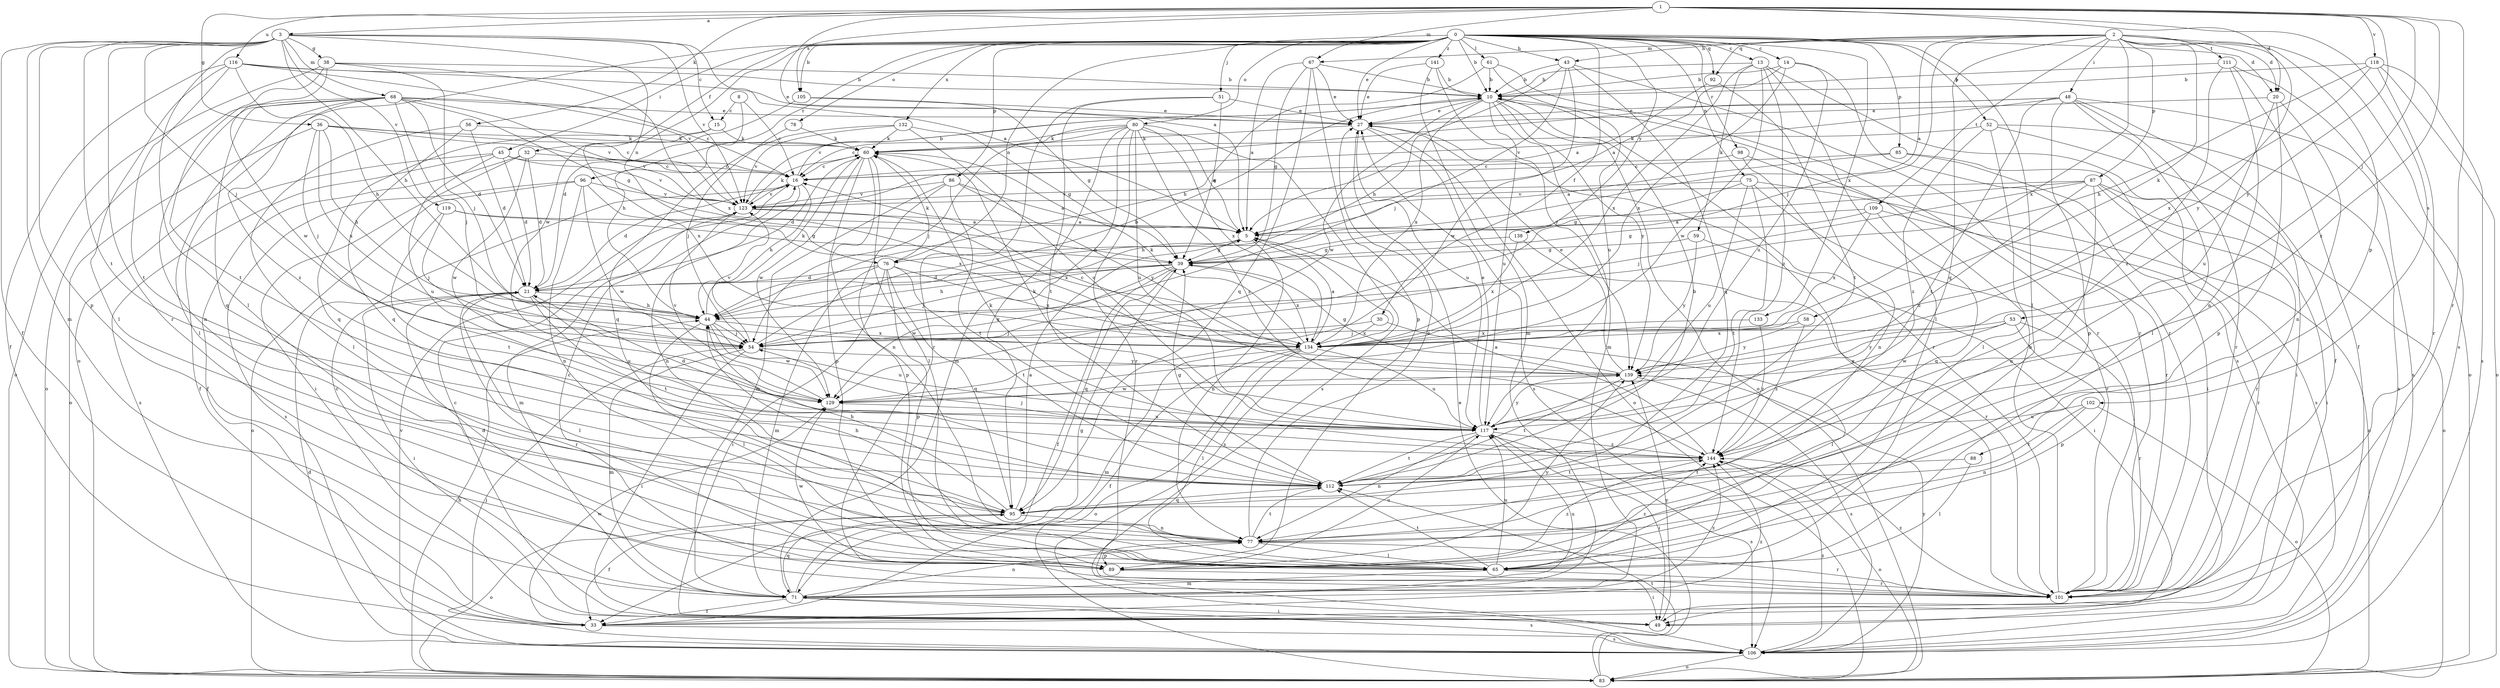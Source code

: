 strict digraph  {
0;
1;
2;
3;
5;
8;
10;
13;
14;
15;
16;
20;
21;
27;
30;
32;
33;
36;
38;
39;
43;
44;
45;
48;
49;
51;
52;
53;
54;
56;
58;
59;
60;
61;
65;
67;
68;
71;
75;
76;
77;
78;
80;
83;
85;
86;
87;
88;
89;
92;
95;
96;
98;
101;
102;
105;
106;
109;
111;
112;
116;
117;
118;
119;
123;
129;
132;
133;
134;
138;
139;
141;
144;
0 -> 10  [label=b];
0 -> 13  [label=c];
0 -> 14  [label=c];
0 -> 20  [label=d];
0 -> 27  [label=e];
0 -> 30  [label=f];
0 -> 32  [label=f];
0 -> 43  [label=h];
0 -> 45  [label=i];
0 -> 51  [label=j];
0 -> 52  [label=j];
0 -> 61  [label=l];
0 -> 65  [label=l];
0 -> 75  [label=n];
0 -> 76  [label=n];
0 -> 78  [label=o];
0 -> 80  [label=o];
0 -> 83  [label=o];
0 -> 85  [label=p];
0 -> 86  [label=p];
0 -> 92  [label=q];
0 -> 96  [label=r];
0 -> 98  [label=r];
0 -> 129  [label=w];
0 -> 132  [label=x];
0 -> 133  [label=x];
0 -> 138  [label=y];
0 -> 141  [label=z];
0 -> 105  [label=b];
1 -> 3  [label=a];
1 -> 5  [label=a];
1 -> 20  [label=d];
1 -> 36  [label=g];
1 -> 53  [label=j];
1 -> 56  [label=k];
1 -> 67  [label=m];
1 -> 101  [label=r];
1 -> 102  [label=s];
1 -> 105  [label=s];
1 -> 116  [label=u];
1 -> 118  [label=v];
1 -> 139  [label=y];
1 -> 144  [label=z];
2 -> 5  [label=a];
2 -> 20  [label=d];
2 -> 43  [label=h];
2 -> 48  [label=i];
2 -> 54  [label=j];
2 -> 58  [label=k];
2 -> 67  [label=m];
2 -> 87  [label=p];
2 -> 88  [label=p];
2 -> 92  [label=q];
2 -> 95  [label=q];
2 -> 106  [label=s];
2 -> 109  [label=t];
2 -> 111  [label=t];
2 -> 134  [label=x];
2 -> 139  [label=y];
3 -> 5  [label=a];
3 -> 15  [label=c];
3 -> 33  [label=f];
3 -> 38  [label=g];
3 -> 44  [label=h];
3 -> 54  [label=j];
3 -> 65  [label=l];
3 -> 68  [label=m];
3 -> 71  [label=m];
3 -> 76  [label=n];
3 -> 89  [label=p];
3 -> 101  [label=r];
3 -> 112  [label=t];
3 -> 119  [label=v];
3 -> 123  [label=v];
5 -> 39  [label=g];
5 -> 76  [label=n];
5 -> 77  [label=n];
5 -> 106  [label=s];
8 -> 15  [label=c];
8 -> 16  [label=c];
8 -> 44  [label=h];
10 -> 27  [label=e];
10 -> 71  [label=m];
10 -> 83  [label=o];
10 -> 101  [label=r];
10 -> 117  [label=u];
10 -> 123  [label=v];
10 -> 129  [label=w];
10 -> 134  [label=x];
10 -> 139  [label=y];
13 -> 10  [label=b];
13 -> 59  [label=k];
13 -> 65  [label=l];
13 -> 106  [label=s];
13 -> 129  [label=w];
13 -> 134  [label=x];
13 -> 144  [label=z];
14 -> 5  [label=a];
14 -> 10  [label=b];
14 -> 101  [label=r];
14 -> 117  [label=u];
14 -> 134  [label=x];
15 -> 60  [label=k];
15 -> 95  [label=q];
15 -> 134  [label=x];
16 -> 10  [label=b];
16 -> 21  [label=d];
16 -> 44  [label=h];
16 -> 77  [label=n];
16 -> 123  [label=v];
20 -> 27  [label=e];
20 -> 77  [label=n];
20 -> 89  [label=p];
20 -> 117  [label=u];
21 -> 44  [label=h];
21 -> 49  [label=i];
21 -> 65  [label=l];
21 -> 101  [label=r];
21 -> 112  [label=t];
21 -> 117  [label=u];
27 -> 60  [label=k];
27 -> 83  [label=o];
27 -> 106  [label=s];
27 -> 117  [label=u];
30 -> 54  [label=j];
30 -> 65  [label=l];
30 -> 134  [label=x];
32 -> 16  [label=c];
32 -> 21  [label=d];
32 -> 33  [label=f];
32 -> 49  [label=i];
32 -> 129  [label=w];
33 -> 106  [label=s];
33 -> 129  [label=w];
33 -> 144  [label=z];
36 -> 16  [label=c];
36 -> 44  [label=h];
36 -> 54  [label=j];
36 -> 60  [label=k];
36 -> 83  [label=o];
36 -> 123  [label=v];
36 -> 134  [label=x];
38 -> 10  [label=b];
38 -> 54  [label=j];
38 -> 83  [label=o];
38 -> 112  [label=t];
38 -> 129  [label=w];
38 -> 134  [label=x];
39 -> 21  [label=d];
39 -> 33  [label=f];
39 -> 44  [label=h];
39 -> 54  [label=j];
39 -> 95  [label=q];
39 -> 129  [label=w];
39 -> 134  [label=x];
43 -> 10  [label=b];
43 -> 44  [label=h];
43 -> 54  [label=j];
43 -> 95  [label=q];
43 -> 101  [label=r];
43 -> 129  [label=w];
44 -> 54  [label=j];
44 -> 60  [label=k];
44 -> 65  [label=l];
44 -> 117  [label=u];
44 -> 129  [label=w];
44 -> 134  [label=x];
45 -> 16  [label=c];
45 -> 21  [label=d];
45 -> 33  [label=f];
45 -> 106  [label=s];
45 -> 117  [label=u];
45 -> 123  [label=v];
48 -> 16  [label=c];
48 -> 27  [label=e];
48 -> 33  [label=f];
48 -> 65  [label=l];
48 -> 89  [label=p];
48 -> 101  [label=r];
48 -> 106  [label=s];
48 -> 112  [label=t];
48 -> 123  [label=v];
49 -> 16  [label=c];
49 -> 139  [label=y];
51 -> 27  [label=e];
51 -> 39  [label=g];
51 -> 101  [label=r];
51 -> 112  [label=t];
52 -> 49  [label=i];
52 -> 60  [label=k];
52 -> 65  [label=l];
52 -> 106  [label=s];
52 -> 144  [label=z];
53 -> 89  [label=p];
53 -> 101  [label=r];
53 -> 129  [label=w];
53 -> 134  [label=x];
53 -> 139  [label=y];
54 -> 10  [label=b];
54 -> 49  [label=i];
54 -> 71  [label=m];
54 -> 123  [label=v];
54 -> 139  [label=y];
56 -> 21  [label=d];
56 -> 60  [label=k];
56 -> 65  [label=l];
56 -> 95  [label=q];
58 -> 54  [label=j];
58 -> 139  [label=y];
58 -> 144  [label=z];
59 -> 39  [label=g];
59 -> 49  [label=i];
59 -> 139  [label=y];
60 -> 16  [label=c];
60 -> 21  [label=d];
60 -> 65  [label=l];
60 -> 77  [label=n];
60 -> 89  [label=p];
60 -> 129  [label=w];
61 -> 10  [label=b];
61 -> 44  [label=h];
61 -> 101  [label=r];
61 -> 117  [label=u];
65 -> 71  [label=m];
65 -> 101  [label=r];
65 -> 112  [label=t];
65 -> 117  [label=u];
65 -> 144  [label=z];
67 -> 5  [label=a];
67 -> 10  [label=b];
67 -> 27  [label=e];
67 -> 39  [label=g];
67 -> 89  [label=p];
67 -> 95  [label=q];
68 -> 16  [label=c];
68 -> 21  [label=d];
68 -> 27  [label=e];
68 -> 39  [label=g];
68 -> 54  [label=j];
68 -> 65  [label=l];
68 -> 77  [label=n];
68 -> 83  [label=o];
68 -> 95  [label=q];
68 -> 123  [label=v];
68 -> 144  [label=z];
71 -> 16  [label=c];
71 -> 33  [label=f];
71 -> 39  [label=g];
71 -> 49  [label=i];
71 -> 77  [label=n];
71 -> 95  [label=q];
71 -> 106  [label=s];
71 -> 117  [label=u];
71 -> 144  [label=z];
75 -> 44  [label=h];
75 -> 83  [label=o];
75 -> 101  [label=r];
75 -> 112  [label=t];
75 -> 117  [label=u];
75 -> 123  [label=v];
76 -> 21  [label=d];
76 -> 49  [label=i];
76 -> 60  [label=k];
76 -> 71  [label=m];
76 -> 89  [label=p];
76 -> 95  [label=q];
76 -> 112  [label=t];
76 -> 134  [label=x];
77 -> 27  [label=e];
77 -> 44  [label=h];
77 -> 65  [label=l];
77 -> 89  [label=p];
77 -> 101  [label=r];
77 -> 112  [label=t];
78 -> 54  [label=j];
78 -> 60  [label=k];
80 -> 5  [label=a];
80 -> 16  [label=c];
80 -> 54  [label=j];
80 -> 60  [label=k];
80 -> 71  [label=m];
80 -> 95  [label=q];
80 -> 101  [label=r];
80 -> 106  [label=s];
80 -> 117  [label=u];
80 -> 134  [label=x];
80 -> 144  [label=z];
83 -> 27  [label=e];
83 -> 44  [label=h];
83 -> 112  [label=t];
85 -> 5  [label=a];
85 -> 16  [label=c];
85 -> 49  [label=i];
85 -> 106  [label=s];
86 -> 5  [label=a];
86 -> 71  [label=m];
86 -> 89  [label=p];
86 -> 112  [label=t];
86 -> 123  [label=v];
86 -> 139  [label=y];
87 -> 39  [label=g];
87 -> 49  [label=i];
87 -> 54  [label=j];
87 -> 77  [label=n];
87 -> 83  [label=o];
87 -> 101  [label=r];
87 -> 117  [label=u];
87 -> 123  [label=v];
88 -> 65  [label=l];
88 -> 112  [label=t];
89 -> 16  [label=c];
89 -> 21  [label=d];
89 -> 49  [label=i];
89 -> 117  [label=u];
89 -> 129  [label=w];
89 -> 139  [label=y];
89 -> 144  [label=z];
92 -> 5  [label=a];
92 -> 112  [label=t];
95 -> 5  [label=a];
95 -> 33  [label=f];
95 -> 44  [label=h];
95 -> 77  [label=n];
95 -> 83  [label=o];
96 -> 77  [label=n];
96 -> 83  [label=o];
96 -> 106  [label=s];
96 -> 123  [label=v];
96 -> 129  [label=w];
96 -> 134  [label=x];
98 -> 16  [label=c];
98 -> 77  [label=n];
98 -> 101  [label=r];
101 -> 10  [label=b];
101 -> 27  [label=e];
101 -> 144  [label=z];
102 -> 77  [label=n];
102 -> 83  [label=o];
102 -> 112  [label=t];
102 -> 117  [label=u];
105 -> 21  [label=d];
105 -> 27  [label=e];
105 -> 39  [label=g];
106 -> 21  [label=d];
106 -> 54  [label=j];
106 -> 83  [label=o];
106 -> 123  [label=v];
106 -> 139  [label=y];
106 -> 144  [label=z];
109 -> 5  [label=a];
109 -> 39  [label=g];
109 -> 95  [label=q];
109 -> 101  [label=r];
109 -> 134  [label=x];
111 -> 10  [label=b];
111 -> 33  [label=f];
111 -> 77  [label=n];
111 -> 83  [label=o];
111 -> 144  [label=z];
112 -> 10  [label=b];
112 -> 39  [label=g];
112 -> 95  [label=q];
116 -> 10  [label=b];
116 -> 27  [label=e];
116 -> 33  [label=f];
116 -> 44  [label=h];
116 -> 65  [label=l];
116 -> 112  [label=t];
116 -> 123  [label=v];
117 -> 21  [label=d];
117 -> 27  [label=e];
117 -> 49  [label=i];
117 -> 60  [label=k];
117 -> 77  [label=n];
117 -> 106  [label=s];
117 -> 112  [label=t];
117 -> 139  [label=y];
117 -> 144  [label=z];
118 -> 10  [label=b];
118 -> 44  [label=h];
118 -> 83  [label=o];
118 -> 101  [label=r];
118 -> 106  [label=s];
118 -> 134  [label=x];
119 -> 5  [label=a];
119 -> 39  [label=g];
119 -> 54  [label=j];
119 -> 112  [label=t];
123 -> 5  [label=a];
123 -> 60  [label=k];
123 -> 71  [label=m];
123 -> 134  [label=x];
129 -> 117  [label=u];
129 -> 123  [label=v];
132 -> 39  [label=g];
132 -> 60  [label=k];
132 -> 95  [label=q];
132 -> 117  [label=u];
132 -> 123  [label=v];
133 -> 134  [label=x];
133 -> 144  [label=z];
134 -> 5  [label=a];
134 -> 33  [label=f];
134 -> 60  [label=k];
134 -> 65  [label=l];
134 -> 71  [label=m];
134 -> 83  [label=o];
134 -> 117  [label=u];
138 -> 39  [label=g];
138 -> 101  [label=r];
138 -> 134  [label=x];
139 -> 16  [label=c];
139 -> 27  [label=e];
139 -> 39  [label=g];
139 -> 106  [label=s];
139 -> 112  [label=t];
139 -> 129  [label=w];
141 -> 10  [label=b];
141 -> 27  [label=e];
141 -> 71  [label=m];
141 -> 139  [label=y];
144 -> 5  [label=a];
144 -> 54  [label=j];
144 -> 60  [label=k];
144 -> 83  [label=o];
144 -> 112  [label=t];
}
